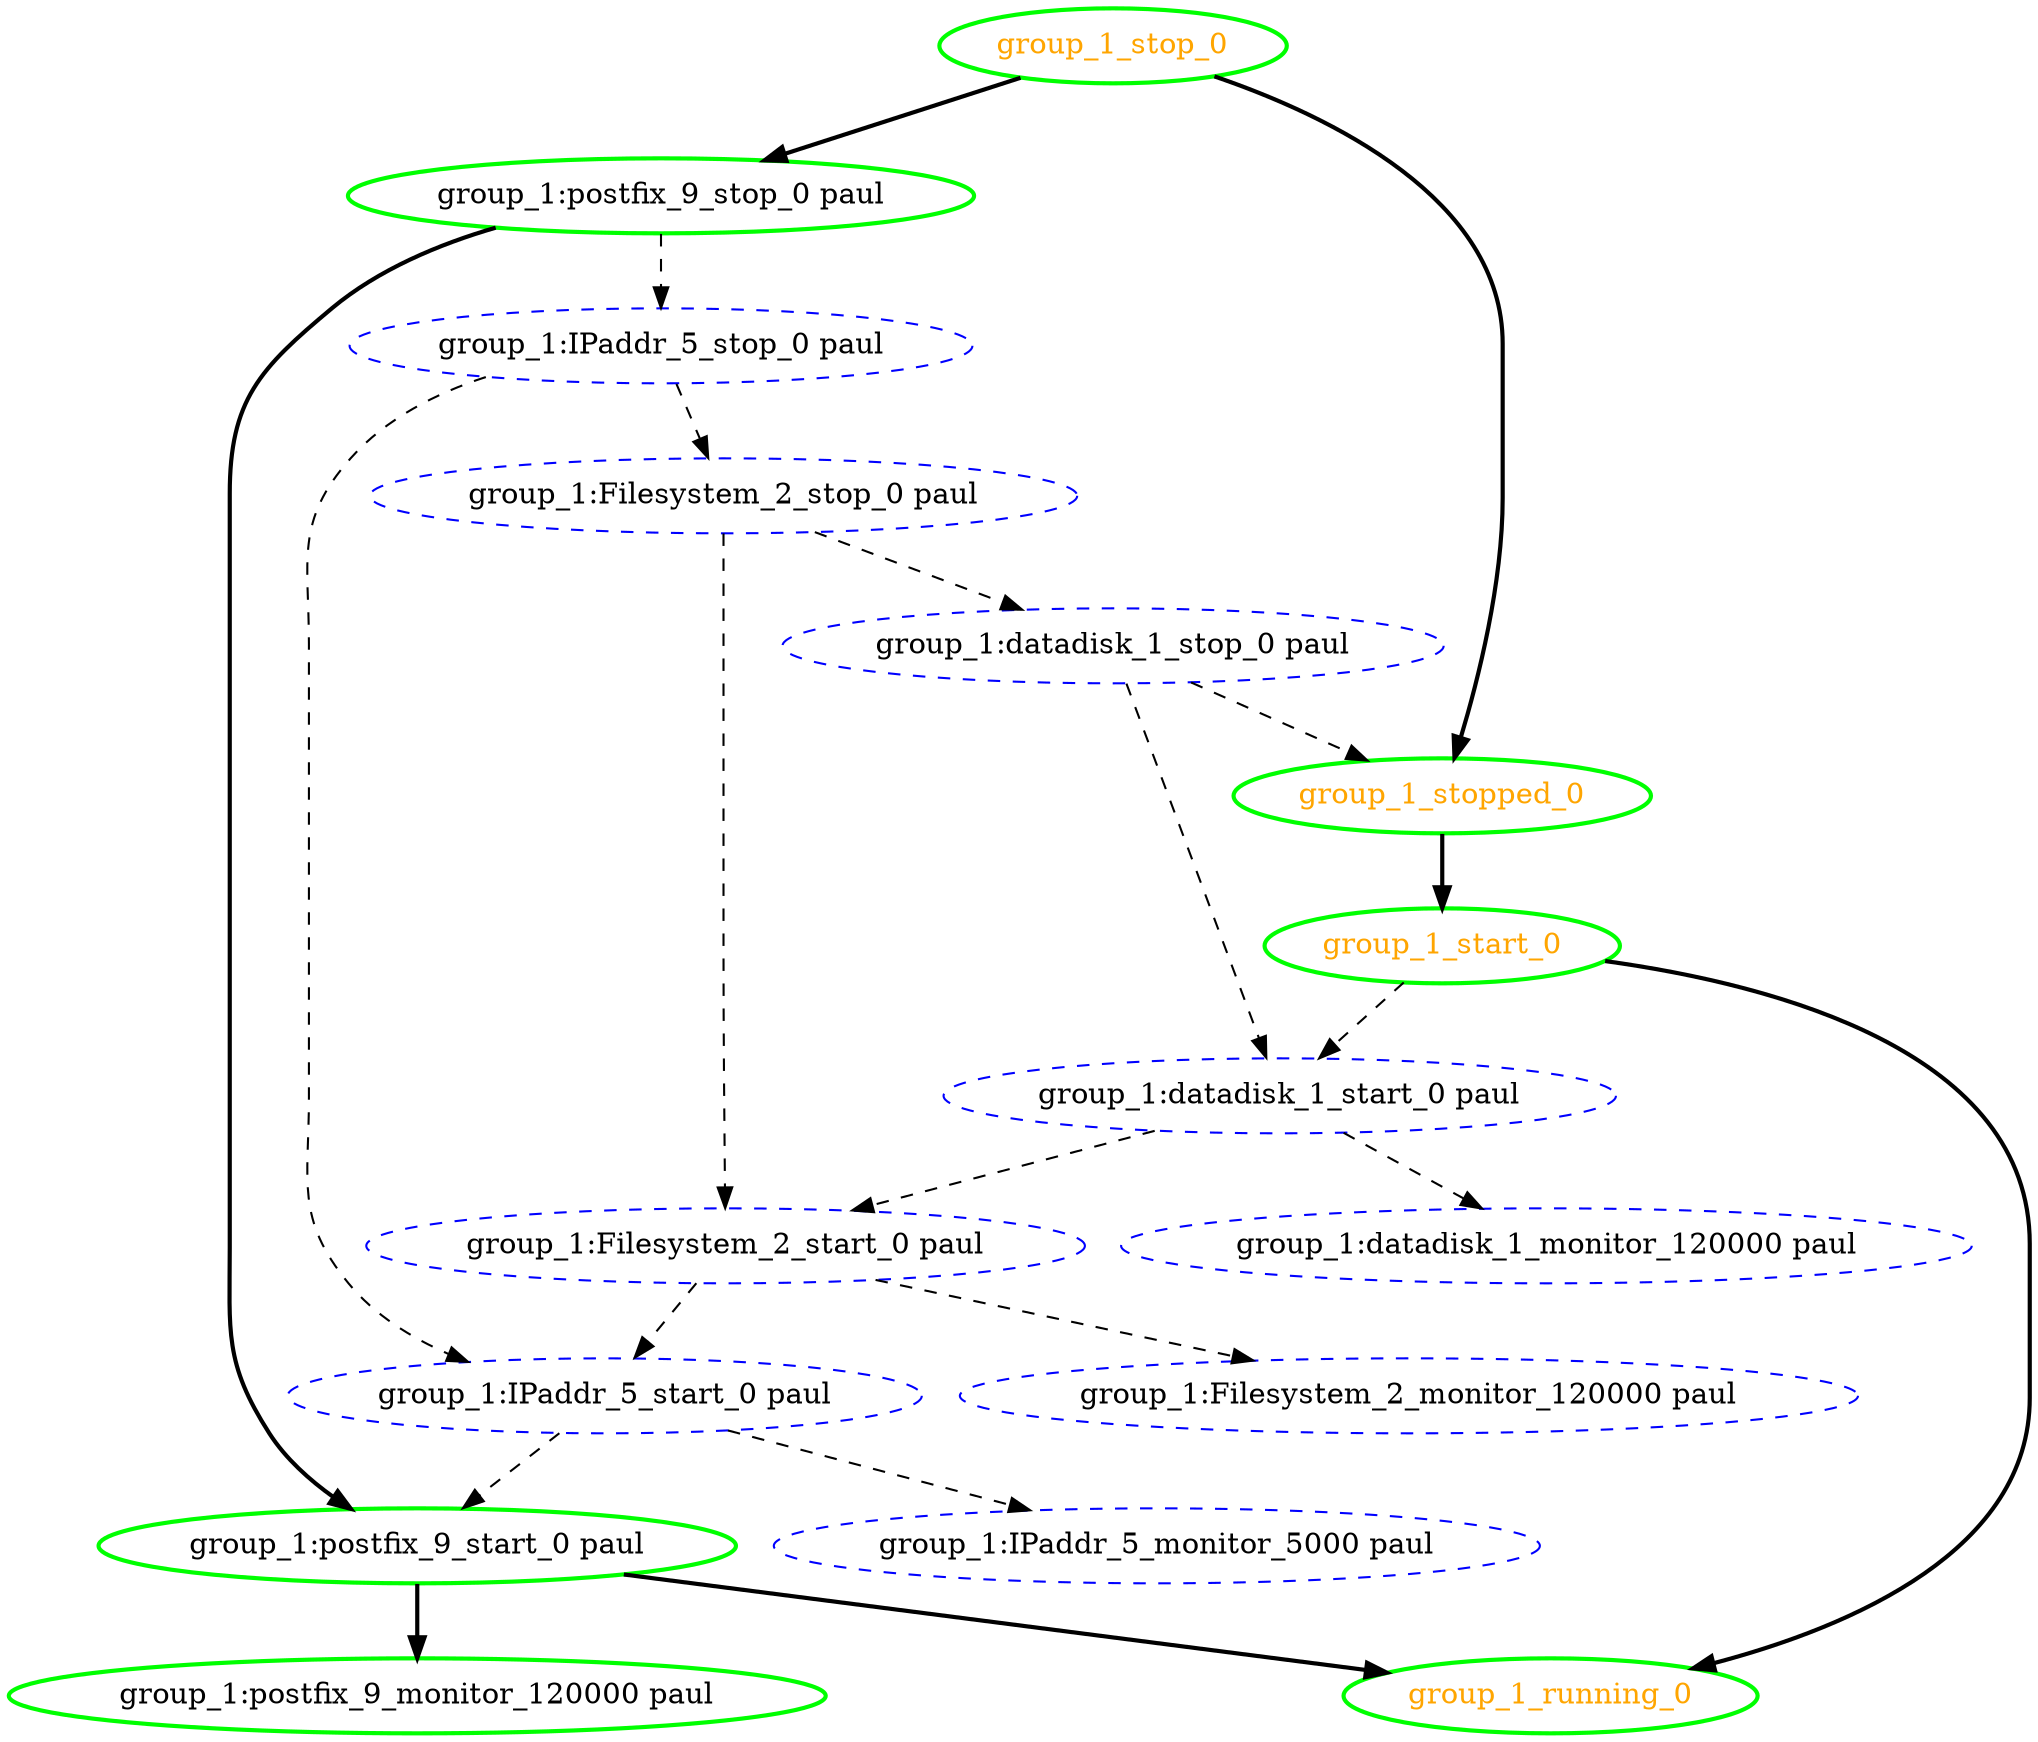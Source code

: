 digraph "g" {
	size = "30,30"
"group_1:Filesystem_2_monitor_120000 paul" [ style="dashed" color="blue" fontcolor="black" ]
"group_1:postfix_9_monitor_120000 paul" [ style=bold color="green" fontcolor="black" ]
"group_1:postfix_9_stop_0 paul" [ style=bold color="green" fontcolor="black" ]
"group_1:datadisk_1_monitor_120000 paul" [ style="dashed" color="blue" fontcolor="black" ]
"group_1:IPaddr_5_monitor_5000 paul" [ style="dashed" color="blue" fontcolor="black" ]
"group_1:datadisk_1_stop_0 paul" [ style="dashed" color="blue" fontcolor="black" ]
"group_1:datadisk_1_start_0 paul" [ style="dashed" color="blue" fontcolor="black" ]
"group_1:Filesystem_2_stop_0 paul" [ style="dashed" color="blue" fontcolor="black" ]
"group_1:Filesystem_2_start_0 paul" [ style="dashed" color="blue" fontcolor="black" ]
"group_1:IPaddr_5_stop_0 paul" [ style="dashed" color="blue" fontcolor="black" ]
"group_1:IPaddr_5_start_0 paul" [ style="dashed" color="blue" fontcolor="black" ]
"group_1:postfix_9_start_0 paul" [ style=bold color="green" fontcolor="black" ]
"group_1_start_0" [ style=bold color="green" fontcolor="orange" ]
"group_1_running_0" [ style=bold color="green" fontcolor="orange" ]
"group_1_stop_0" [ style=bold color="green" fontcolor="orange" ]
"group_1_stopped_0" [ style=bold color="green" fontcolor="orange" ]
"group_1:Filesystem_2_start_0 paul" -> "group_1:Filesystem_2_monitor_120000 paul" [ style = dashed]
"group_1:postfix_9_start_0 paul" -> "group_1:postfix_9_monitor_120000 paul" [ style = bold]
"group_1_stop_0" -> "group_1:postfix_9_stop_0 paul" [ style = bold]
"group_1:datadisk_1_start_0 paul" -> "group_1:datadisk_1_monitor_120000 paul" [ style = dashed]
"group_1:IPaddr_5_start_0 paul" -> "group_1:IPaddr_5_monitor_5000 paul" [ style = dashed]
"group_1:Filesystem_2_stop_0 paul" -> "group_1:datadisk_1_stop_0 paul" [ style = dashed]
"group_1:datadisk_1_stop_0 paul" -> "group_1:datadisk_1_start_0 paul" [ style = dashed]
"group_1_start_0" -> "group_1:datadisk_1_start_0 paul" [ style = dashed]
"group_1:IPaddr_5_stop_0 paul" -> "group_1:Filesystem_2_stop_0 paul" [ style = dashed]
"group_1:Filesystem_2_stop_0 paul" -> "group_1:Filesystem_2_start_0 paul" [ style = dashed]
"group_1:datadisk_1_start_0 paul" -> "group_1:Filesystem_2_start_0 paul" [ style = dashed]
"group_1:postfix_9_stop_0 paul" -> "group_1:IPaddr_5_stop_0 paul" [ style = dashed]
"group_1:IPaddr_5_stop_0 paul" -> "group_1:IPaddr_5_start_0 paul" [ style = dashed]
"group_1:Filesystem_2_start_0 paul" -> "group_1:IPaddr_5_start_0 paul" [ style = dashed]
"group_1:postfix_9_stop_0 paul" -> "group_1:postfix_9_start_0 paul" [ style = bold]
"group_1:IPaddr_5_start_0 paul" -> "group_1:postfix_9_start_0 paul" [ style = dashed]
"group_1_stopped_0" -> "group_1_start_0" [ style = bold]
"group_1:postfix_9_start_0 paul" -> "group_1_running_0" [ style = bold]
"group_1_start_0" -> "group_1_running_0" [ style = bold]
"group_1:datadisk_1_stop_0 paul" -> "group_1_stopped_0" [ style = dashed]
"group_1_stop_0" -> "group_1_stopped_0" [ style = bold]
}
